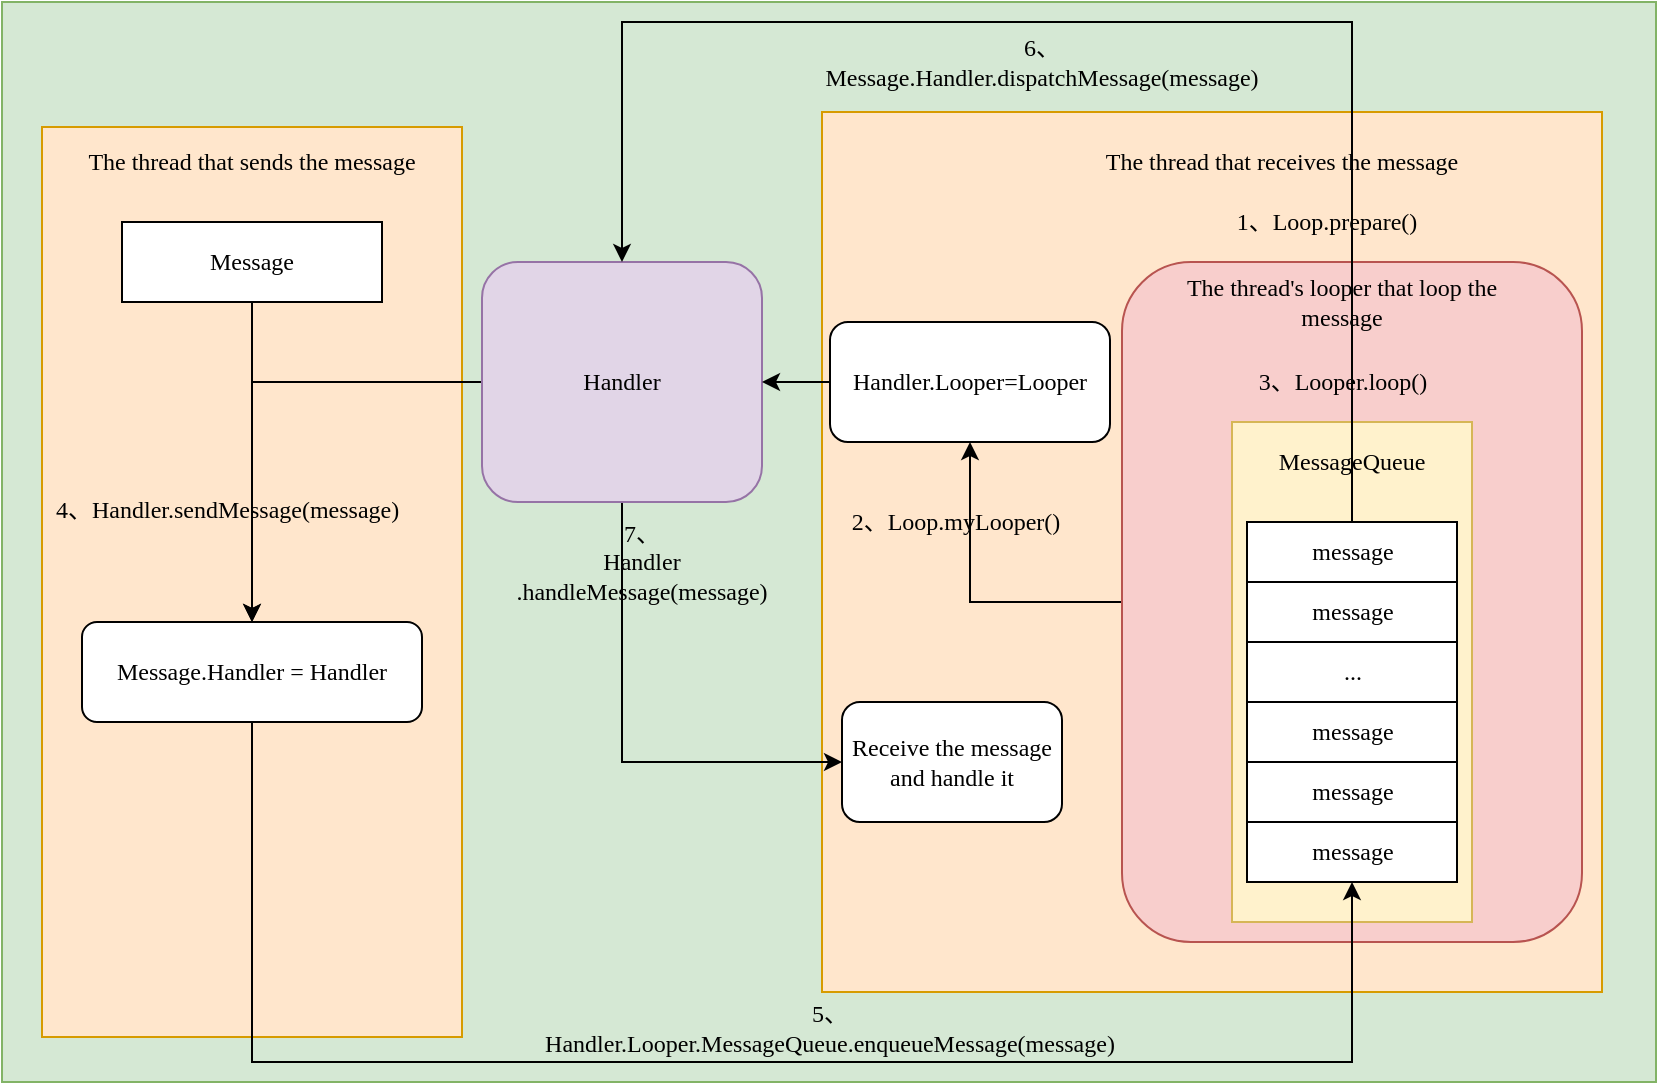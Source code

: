 <mxfile version="12.9.5" type="github"><diagram id="osySlG6vOF2VXdflo7Ny" name="Page-1"><mxGraphModel dx="946" dy="530" grid="1" gridSize="10" guides="1" tooltips="1" connect="1" arrows="1" fold="1" page="1" pageScale="1" pageWidth="827" pageHeight="1169" math="0" shadow="0"><root><mxCell id="0"/><mxCell id="1" parent="0"/><mxCell id="NDg6Oueld_C1ia3fCb1J-2" value="" style="rounded=0;whiteSpace=wrap;html=1;" vertex="1" parent="1"><mxGeometry x="350" y="240" width="120" height="60" as="geometry"/></mxCell><mxCell id="NDg6Oueld_C1ia3fCb1J-3" value="" style="rounded=0;whiteSpace=wrap;html=1;fillColor=#d5e8d4;strokeColor=#82b366;" vertex="1" parent="1"><mxGeometry width="827" height="540" as="geometry"/></mxCell><mxCell id="NDg6Oueld_C1ia3fCb1J-4" value="" style="rounded=0;whiteSpace=wrap;html=1;fillColor=#ffe6cc;strokeColor=#d79b00;" vertex="1" parent="1"><mxGeometry x="20" y="62.5" width="210" height="455" as="geometry"/></mxCell><mxCell id="NDg6Oueld_C1ia3fCb1J-5" value="&lt;p&gt;The thread that sends the message&lt;/p&gt;" style="text;html=1;strokeColor=none;fillColor=none;align=center;verticalAlign=middle;whiteSpace=wrap;rounded=0;fontFamily=Comic Sans MS;" vertex="1" parent="1"><mxGeometry x="20" y="70" width="210" height="20" as="geometry"/></mxCell><mxCell id="NDg6Oueld_C1ia3fCb1J-6" value="" style="rounded=0;whiteSpace=wrap;html=1;fillColor=#ffe6cc;strokeColor=#d79b00;" vertex="1" parent="1"><mxGeometry x="410" y="55" width="390" height="440" as="geometry"/></mxCell><mxCell id="NDg6Oueld_C1ia3fCb1J-7" value="&lt;p&gt;The thread that receives the message&lt;/p&gt;" style="text;html=1;strokeColor=none;fillColor=none;align=center;verticalAlign=middle;whiteSpace=wrap;rounded=0;fontFamily=Comic Sans MS;" vertex="1" parent="1"><mxGeometry x="500" y="70" width="280" height="20" as="geometry"/></mxCell><mxCell id="NDg6Oueld_C1ia3fCb1J-95" style="edgeStyle=orthogonalEdgeStyle;rounded=0;orthogonalLoop=1;jettySize=auto;html=1;exitX=0.5;exitY=1;exitDx=0;exitDy=0;entryX=0;entryY=0.5;entryDx=0;entryDy=0;fontFamily=Comic Sans MS;" edge="1" parent="1" source="NDg6Oueld_C1ia3fCb1J-10" target="NDg6Oueld_C1ia3fCb1J-70"><mxGeometry relative="1" as="geometry"/></mxCell><mxCell id="NDg6Oueld_C1ia3fCb1J-101" style="edgeStyle=orthogonalEdgeStyle;rounded=0;orthogonalLoop=1;jettySize=auto;html=1;exitX=0;exitY=0.5;exitDx=0;exitDy=0;entryX=0.5;entryY=0;entryDx=0;entryDy=0;fontFamily=Comic Sans MS;" edge="1" parent="1" source="NDg6Oueld_C1ia3fCb1J-10" target="NDg6Oueld_C1ia3fCb1J-21"><mxGeometry relative="1" as="geometry"/></mxCell><mxCell id="NDg6Oueld_C1ia3fCb1J-10" value="Handler" style="rounded=1;whiteSpace=wrap;html=1;fontFamily=Comic Sans MS;fillColor=#e1d5e7;strokeColor=#9673a6;" vertex="1" parent="1"><mxGeometry x="240" y="130" width="140" height="120" as="geometry"/></mxCell><mxCell id="NDg6Oueld_C1ia3fCb1J-34" style="edgeStyle=orthogonalEdgeStyle;rounded=0;orthogonalLoop=1;jettySize=auto;html=1;exitX=0;exitY=0.5;exitDx=0;exitDy=0;entryX=0.5;entryY=1;entryDx=0;entryDy=0;fontFamily=Comic Sans MS;" edge="1" parent="1" source="NDg6Oueld_C1ia3fCb1J-13" target="NDg6Oueld_C1ia3fCb1J-102"><mxGeometry relative="1" as="geometry"><Array as="points"><mxPoint x="484" y="300"/></Array></mxGeometry></mxCell><mxCell id="NDg6Oueld_C1ia3fCb1J-13" value="" style="rounded=1;whiteSpace=wrap;html=1;fontFamily=Comic Sans MS;fillColor=#f8cecc;strokeColor=#b85450;" vertex="1" parent="1"><mxGeometry x="560" y="130" width="230" height="340" as="geometry"/></mxCell><mxCell id="NDg6Oueld_C1ia3fCb1J-14" value="The thread's looper that loop the message" style="text;html=1;strokeColor=none;fillColor=none;align=center;verticalAlign=middle;whiteSpace=wrap;rounded=0;fontFamily=Comic Sans MS;" vertex="1" parent="1"><mxGeometry x="575" y="140" width="190" height="20" as="geometry"/></mxCell><mxCell id="NDg6Oueld_C1ia3fCb1J-17" value="" style="rounded=0;whiteSpace=wrap;html=1;fontFamily=Comic Sans MS;fillColor=#fff2cc;strokeColor=#d6b656;" vertex="1" parent="1"><mxGeometry x="615" y="210" width="120" height="250" as="geometry"/></mxCell><mxCell id="NDg6Oueld_C1ia3fCb1J-18" value="MessageQueue" style="text;html=1;strokeColor=none;fillColor=none;align=center;verticalAlign=middle;whiteSpace=wrap;rounded=0;fontFamily=Comic Sans MS;" vertex="1" parent="1"><mxGeometry x="655" y="220" width="40" height="20" as="geometry"/></mxCell><mxCell id="NDg6Oueld_C1ia3fCb1J-29" style="edgeStyle=orthogonalEdgeStyle;rounded=0;orthogonalLoop=1;jettySize=auto;html=1;exitX=0.5;exitY=1;exitDx=0;exitDy=0;entryX=0.5;entryY=1;entryDx=0;entryDy=0;fontFamily=Comic Sans MS;" edge="1" parent="1" source="NDg6Oueld_C1ia3fCb1J-21" target="NDg6Oueld_C1ia3fCb1J-31"><mxGeometry relative="1" as="geometry"><Array as="points"><mxPoint x="125" y="530"/><mxPoint x="675" y="530"/></Array></mxGeometry></mxCell><mxCell id="NDg6Oueld_C1ia3fCb1J-21" value="Message.Handler = Handler&lt;span style=&quot;white-space: normal&quot;&gt;&lt;br&gt;&lt;/span&gt;" style="rounded=1;whiteSpace=wrap;html=1;fontFamily=Comic Sans MS;" vertex="1" parent="1"><mxGeometry x="40" y="310" width="170" height="50" as="geometry"/></mxCell><mxCell id="NDg6Oueld_C1ia3fCb1J-82" style="edgeStyle=orthogonalEdgeStyle;rounded=0;orthogonalLoop=1;jettySize=auto;html=1;exitX=0.5;exitY=0;exitDx=0;exitDy=0;entryX=0.5;entryY=0;entryDx=0;entryDy=0;fontFamily=Comic Sans MS;" edge="1" parent="1" source="NDg6Oueld_C1ia3fCb1J-23" target="NDg6Oueld_C1ia3fCb1J-10"><mxGeometry relative="1" as="geometry"><Array as="points"><mxPoint x="650" y="10"/><mxPoint x="310" y="10"/><mxPoint x="310" y="100"/></Array></mxGeometry></mxCell><mxCell id="NDg6Oueld_C1ia3fCb1J-23" value="message" style="rounded=0;whiteSpace=wrap;html=1;fontFamily=Comic Sans MS;" vertex="1" parent="1"><mxGeometry x="622.5" y="260" width="105" height="30" as="geometry"/></mxCell><mxCell id="NDg6Oueld_C1ia3fCb1J-24" value="message" style="rounded=0;whiteSpace=wrap;html=1;fontFamily=Comic Sans MS;" vertex="1" parent="1"><mxGeometry x="622.5" y="380" width="105" height="30" as="geometry"/></mxCell><mxCell id="NDg6Oueld_C1ia3fCb1J-26" value="message" style="rounded=0;whiteSpace=wrap;html=1;fontFamily=Comic Sans MS;" vertex="1" parent="1"><mxGeometry x="622.5" y="290" width="105" height="30" as="geometry"/></mxCell><mxCell id="NDg6Oueld_C1ia3fCb1J-27" value="..." style="rounded=0;whiteSpace=wrap;html=1;fontFamily=Comic Sans MS;" vertex="1" parent="1"><mxGeometry x="622.5" y="320" width="105" height="30" as="geometry"/></mxCell><mxCell id="NDg6Oueld_C1ia3fCb1J-28" value="message" style="rounded=0;whiteSpace=wrap;html=1;fontFamily=Comic Sans MS;" vertex="1" parent="1"><mxGeometry x="622.5" y="350" width="105" height="30" as="geometry"/></mxCell><mxCell id="NDg6Oueld_C1ia3fCb1J-31" value="message" style="rounded=0;whiteSpace=wrap;html=1;fontFamily=Comic Sans MS;" vertex="1" parent="1"><mxGeometry x="622.5" y="410" width="105" height="30" as="geometry"/></mxCell><mxCell id="NDg6Oueld_C1ia3fCb1J-36" value="2、Loop.myLooper()" style="text;html=1;strokeColor=none;fillColor=none;align=center;verticalAlign=middle;whiteSpace=wrap;rounded=0;fontFamily=Comic Sans MS;" vertex="1" parent="1"><mxGeometry x="420" y="250" width="114" height="20" as="geometry"/></mxCell><mxCell id="NDg6Oueld_C1ia3fCb1J-37" value="1、Loop.prepare()" style="text;html=1;strokeColor=none;fillColor=none;align=center;verticalAlign=middle;whiteSpace=wrap;rounded=0;fontFamily=Comic Sans MS;" vertex="1" parent="1"><mxGeometry x="590" y="100" width="145" height="20" as="geometry"/></mxCell><mxCell id="NDg6Oueld_C1ia3fCb1J-96" style="edgeStyle=orthogonalEdgeStyle;rounded=0;orthogonalLoop=1;jettySize=auto;html=1;exitX=0.5;exitY=1;exitDx=0;exitDy=0;entryX=0.5;entryY=0;entryDx=0;entryDy=0;fontFamily=Comic Sans MS;" edge="1" parent="1" source="NDg6Oueld_C1ia3fCb1J-53" target="NDg6Oueld_C1ia3fCb1J-21"><mxGeometry relative="1" as="geometry"><mxPoint x="125" y="200" as="targetPoint"/></mxGeometry></mxCell><mxCell id="NDg6Oueld_C1ia3fCb1J-53" value="Message" style="rounded=0;whiteSpace=wrap;html=1;fontFamily=Comic Sans MS;" vertex="1" parent="1"><mxGeometry x="60" y="110" width="130" height="40" as="geometry"/></mxCell><mxCell id="NDg6Oueld_C1ia3fCb1J-60" value="6、Message.Handler.dispatchMessage(message)" style="text;html=1;strokeColor=none;fillColor=none;align=center;verticalAlign=middle;whiteSpace=wrap;rounded=0;fontFamily=Comic Sans MS;" vertex="1" parent="1"><mxGeometry x="500" y="20" width="40" height="20" as="geometry"/></mxCell><mxCell id="NDg6Oueld_C1ia3fCb1J-70" value="Receive the message and handle it" style="rounded=1;whiteSpace=wrap;html=1;fontFamily=Comic Sans MS;" vertex="1" parent="1"><mxGeometry x="420" y="350" width="110" height="60" as="geometry"/></mxCell><mxCell id="NDg6Oueld_C1ia3fCb1J-41" value="3、Looper.loop()" style="text;html=1;strokeColor=none;fillColor=none;align=center;verticalAlign=middle;whiteSpace=wrap;rounded=0;fontFamily=Comic Sans MS;" vertex="1" parent="1"><mxGeometry x="622.5" y="180" width="95" height="20" as="geometry"/></mxCell><mxCell id="NDg6Oueld_C1ia3fCb1J-85" value="5、Handler.Looper.MessageQueue.enqueueMessage(message)" style="text;html=1;strokeColor=none;fillColor=none;align=center;verticalAlign=middle;whiteSpace=wrap;rounded=0;fontFamily=Comic Sans MS;" vertex="1" parent="1"><mxGeometry x="394" y="502.5" width="40" height="20" as="geometry"/></mxCell><mxCell id="NDg6Oueld_C1ia3fCb1J-90" value="7、&lt;br&gt;Handler&lt;br&gt;.handleMessage(message)" style="text;html=1;strokeColor=none;fillColor=none;align=center;verticalAlign=middle;whiteSpace=wrap;rounded=0;fontFamily=Comic Sans MS;" vertex="1" parent="1"><mxGeometry x="300" y="270" width="40" height="20" as="geometry"/></mxCell><mxCell id="NDg6Oueld_C1ia3fCb1J-100" value="4、Handler.sendMessage(message)" style="text;html=1;fontFamily=Comic Sans MS;" vertex="1" parent="1"><mxGeometry x="25" y="240" width="200" height="30" as="geometry"/></mxCell><mxCell id="NDg6Oueld_C1ia3fCb1J-105" style="edgeStyle=orthogonalEdgeStyle;rounded=0;orthogonalLoop=1;jettySize=auto;html=1;exitX=0;exitY=0.5;exitDx=0;exitDy=0;entryX=1;entryY=0.5;entryDx=0;entryDy=0;fontFamily=Comic Sans MS;" edge="1" parent="1" source="NDg6Oueld_C1ia3fCb1J-102" target="NDg6Oueld_C1ia3fCb1J-10"><mxGeometry relative="1" as="geometry"/></mxCell><mxCell id="NDg6Oueld_C1ia3fCb1J-102" value="Handler.Looper=Looper" style="rounded=1;whiteSpace=wrap;html=1;fontFamily=Comic Sans MS;" vertex="1" parent="1"><mxGeometry x="414" y="160" width="140" height="60" as="geometry"/></mxCell></root></mxGraphModel></diagram></mxfile>